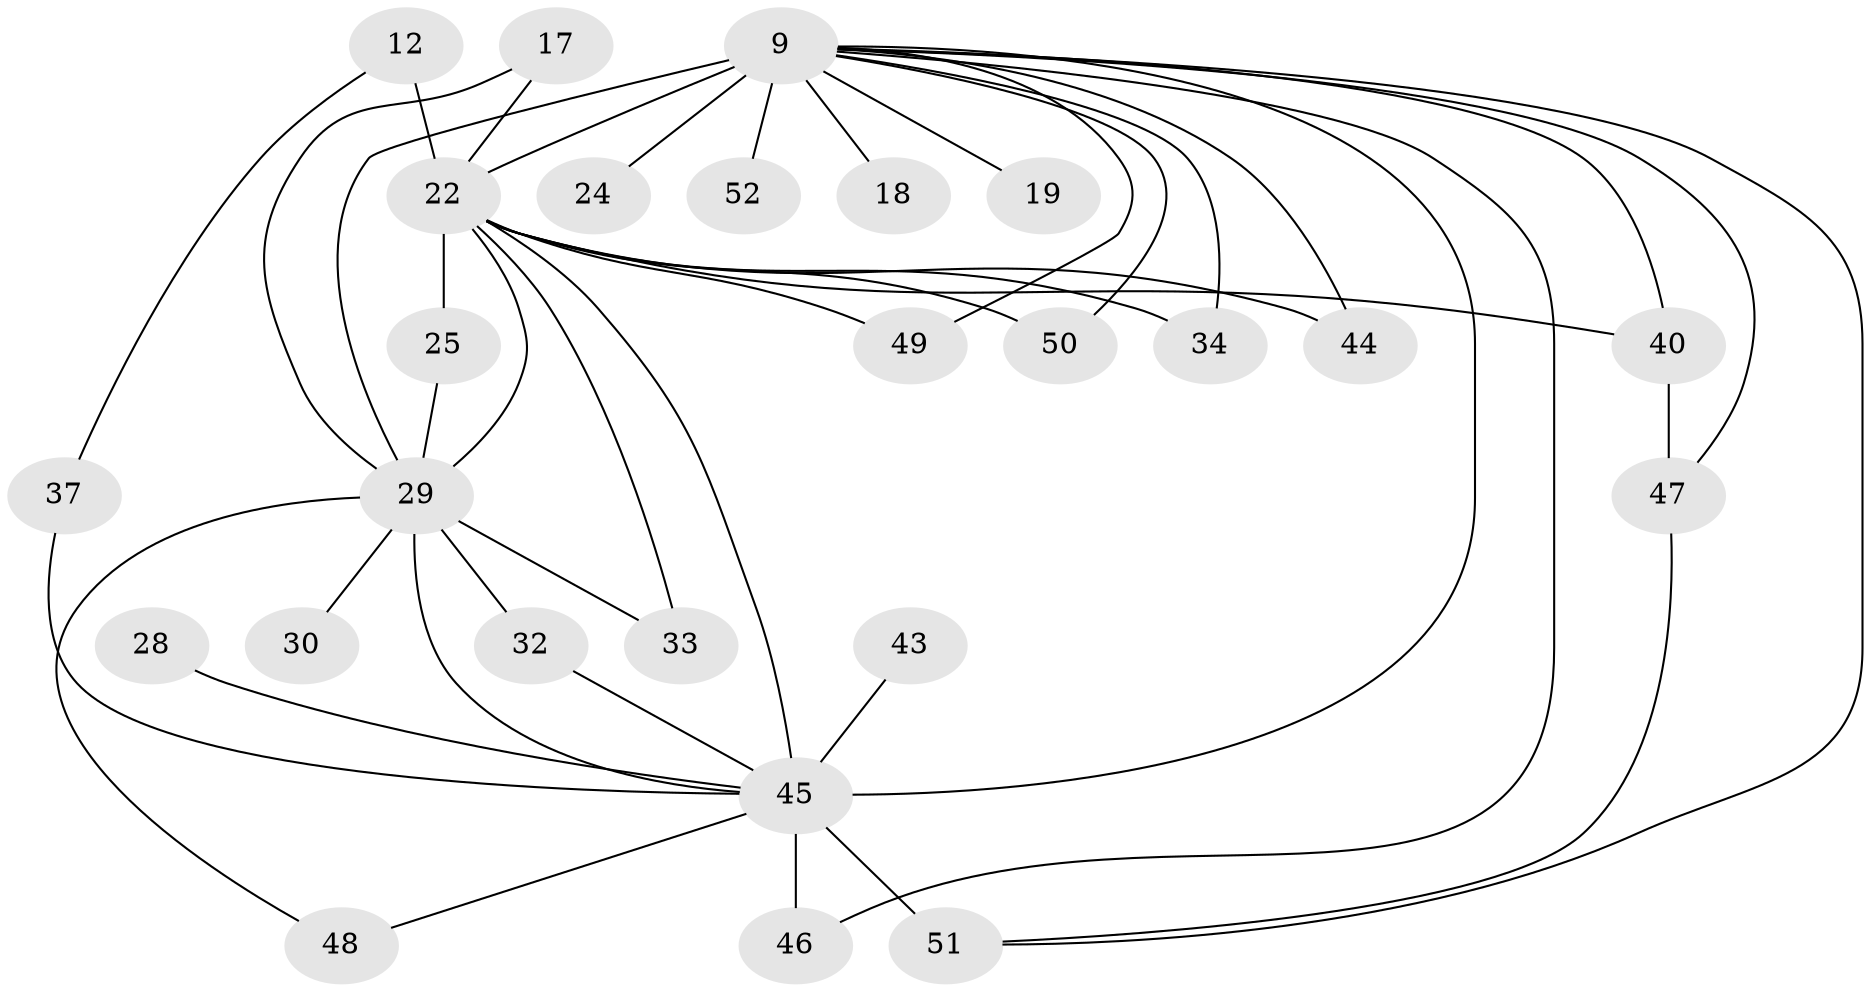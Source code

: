 // original degree distribution, {13: 0.019230769230769232, 16: 0.038461538461538464, 17: 0.038461538461538464, 14: 0.057692307692307696, 18: 0.019230769230769232, 12: 0.019230769230769232, 2: 0.5192307692307693, 4: 0.07692307692307693, 3: 0.17307692307692307, 5: 0.038461538461538464}
// Generated by graph-tools (version 1.1) at 2025/45/03/09/25 04:45:21]
// undirected, 26 vertices, 43 edges
graph export_dot {
graph [start="1"]
  node [color=gray90,style=filled];
  9 [super="+2+6"];
  12;
  17;
  18;
  19;
  22 [super="+14+10+11"];
  24;
  25;
  28;
  29 [super="+26+20+5"];
  30;
  32 [super="+27"];
  33;
  34;
  37;
  40 [super="+39"];
  43;
  44 [super="+36"];
  45 [super="+8"];
  46 [super="+31"];
  47 [super="+38"];
  48;
  49;
  50;
  51 [super="+21+42"];
  52;
  9 -- 24 [weight=2];
  9 -- 50;
  9 -- 52 [weight=2];
  9 -- 40;
  9 -- 49;
  9 -- 19 [weight=2];
  9 -- 22 [weight=10];
  9 -- 51;
  9 -- 34;
  9 -- 44;
  9 -- 45 [weight=9];
  9 -- 46;
  9 -- 18 [weight=2];
  9 -- 29 [weight=8];
  9 -- 47 [weight=2];
  12 -- 37;
  12 -- 22 [weight=3];
  17 -- 22;
  17 -- 29;
  22 -- 25;
  22 -- 33;
  22 -- 34;
  22 -- 49;
  22 -- 50;
  22 -- 44;
  22 -- 45 [weight=4];
  22 -- 29 [weight=7];
  22 -- 40 [weight=2];
  25 -- 29;
  28 -- 45;
  29 -- 45 [weight=7];
  29 -- 30 [weight=2];
  29 -- 33;
  29 -- 48;
  29 -- 32 [weight=2];
  32 -- 45;
  37 -- 45;
  40 -- 47 [weight=2];
  43 -- 45;
  45 -- 46 [weight=2];
  45 -- 48;
  45 -- 51 [weight=4];
  47 -- 51;
}
